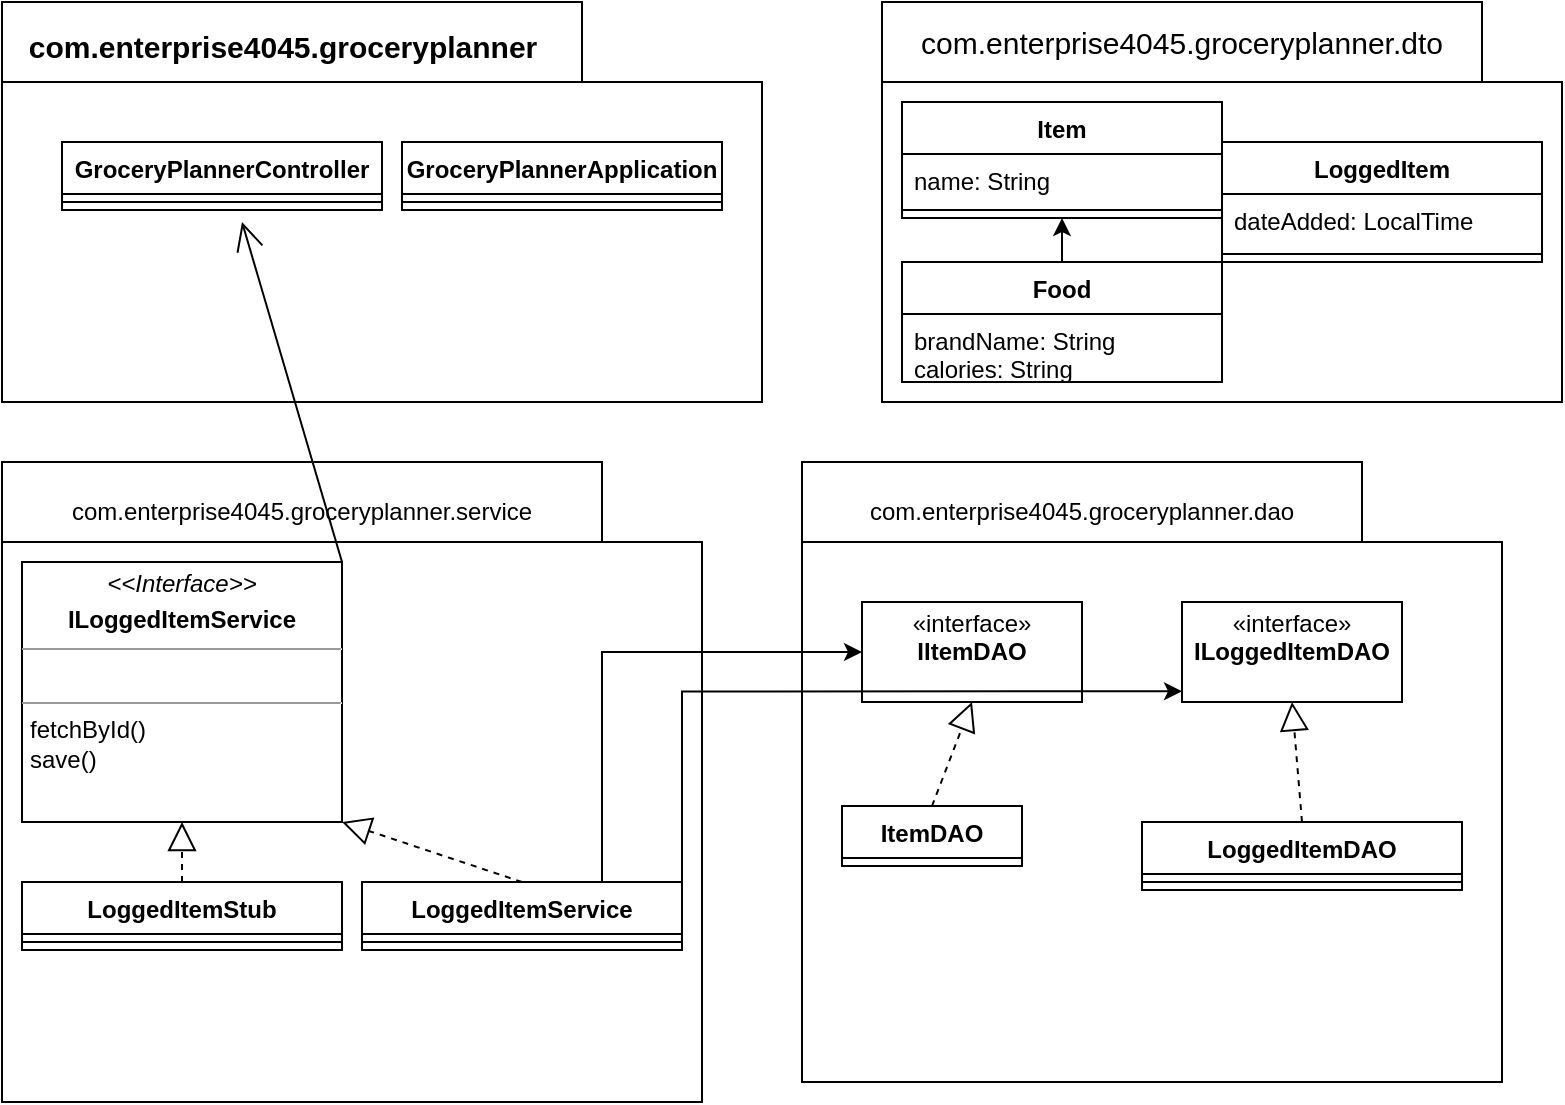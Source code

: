 <mxfile version="21.7.2" type="device">
  <diagram name="Page-1" id="vRsSdw8cD31q3ONn-wTf">
    <mxGraphModel dx="1430" dy="785" grid="1" gridSize="10" guides="1" tooltips="1" connect="1" arrows="1" fold="1" page="1" pageScale="1" pageWidth="850" pageHeight="1100" math="0" shadow="0">
      <root>
        <mxCell id="0" />
        <mxCell id="1" parent="0" />
        <mxCell id="UT8dh_t8u8lZJRGNA_5Q-23" value="" style="group" parent="1" vertex="1" connectable="0">
          <mxGeometry x="480" y="40" width="340" height="200" as="geometry" />
        </mxCell>
        <mxCell id="UT8dh_t8u8lZJRGNA_5Q-11" value="" style="shape=folder;fontStyle=1;spacingTop=10;tabWidth=300;tabHeight=40;tabPosition=left;html=1;whiteSpace=wrap;" parent="UT8dh_t8u8lZJRGNA_5Q-23" vertex="1">
          <mxGeometry width="340" height="200" as="geometry" />
        </mxCell>
        <mxCell id="UT8dh_t8u8lZJRGNA_5Q-12" value="&lt;font style=&quot;font-size: 15px;&quot;&gt;com.enterprise4045.groceryplanner.dto&lt;/font&gt;" style="text;html=1;strokeColor=none;fillColor=none;align=center;verticalAlign=middle;whiteSpace=wrap;rounded=0;" parent="UT8dh_t8u8lZJRGNA_5Q-23" vertex="1">
          <mxGeometry x="120" y="5" width="60" height="30" as="geometry" />
        </mxCell>
        <mxCell id="UT8dh_t8u8lZJRGNA_5Q-15" value="Item" style="swimlane;fontStyle=1;align=center;verticalAlign=top;childLayout=stackLayout;horizontal=1;startSize=26;horizontalStack=0;resizeParent=1;resizeParentMax=0;resizeLast=0;collapsible=1;marginBottom=0;whiteSpace=wrap;html=1;" parent="UT8dh_t8u8lZJRGNA_5Q-23" vertex="1">
          <mxGeometry x="10" y="50" width="160" height="58" as="geometry" />
        </mxCell>
        <mxCell id="UT8dh_t8u8lZJRGNA_5Q-16" value="&lt;div&gt;name: String&lt;/div&gt;&lt;div&gt;&lt;br&gt;&lt;/div&gt;&lt;div&gt;&lt;br&gt;&lt;/div&gt;&lt;div&gt;&lt;br&gt;&lt;/div&gt;" style="text;strokeColor=none;fillColor=none;align=left;verticalAlign=top;spacingLeft=4;spacingRight=4;overflow=hidden;rotatable=0;points=[[0,0.5],[1,0.5]];portConstraint=eastwest;whiteSpace=wrap;html=1;" parent="UT8dh_t8u8lZJRGNA_5Q-15" vertex="1">
          <mxGeometry y="26" width="160" height="24" as="geometry" />
        </mxCell>
        <mxCell id="UT8dh_t8u8lZJRGNA_5Q-17" value="" style="line;strokeWidth=1;fillColor=none;align=left;verticalAlign=middle;spacingTop=-1;spacingLeft=3;spacingRight=3;rotatable=0;labelPosition=right;points=[];portConstraint=eastwest;strokeColor=inherit;" parent="UT8dh_t8u8lZJRGNA_5Q-15" vertex="1">
          <mxGeometry y="50" width="160" height="8" as="geometry" />
        </mxCell>
        <mxCell id="UT8dh_t8u8lZJRGNA_5Q-19" value="LoggedItem" style="swimlane;fontStyle=1;align=center;verticalAlign=top;childLayout=stackLayout;horizontal=1;startSize=26;horizontalStack=0;resizeParent=1;resizeParentMax=0;resizeLast=0;collapsible=1;marginBottom=0;whiteSpace=wrap;html=1;" parent="UT8dh_t8u8lZJRGNA_5Q-23" vertex="1">
          <mxGeometry x="170" y="70" width="160" height="60" as="geometry" />
        </mxCell>
        <mxCell id="UT8dh_t8u8lZJRGNA_5Q-20" value="dateAdded: LocalTime" style="text;strokeColor=none;fillColor=none;align=left;verticalAlign=top;spacingLeft=4;spacingRight=4;overflow=hidden;rotatable=0;points=[[0,0.5],[1,0.5]];portConstraint=eastwest;whiteSpace=wrap;html=1;" parent="UT8dh_t8u8lZJRGNA_5Q-19" vertex="1">
          <mxGeometry y="26" width="160" height="26" as="geometry" />
        </mxCell>
        <mxCell id="UT8dh_t8u8lZJRGNA_5Q-21" value="" style="line;strokeWidth=1;fillColor=none;align=left;verticalAlign=middle;spacingTop=-1;spacingLeft=3;spacingRight=3;rotatable=0;labelPosition=right;points=[];portConstraint=eastwest;strokeColor=inherit;" parent="UT8dh_t8u8lZJRGNA_5Q-19" vertex="1">
          <mxGeometry y="52" width="160" height="8" as="geometry" />
        </mxCell>
        <mxCell id="6LZD3BuMsYt0DArxaeBH-6" style="edgeStyle=orthogonalEdgeStyle;rounded=0;orthogonalLoop=1;jettySize=auto;html=1;entryX=0.5;entryY=1;entryDx=0;entryDy=0;" edge="1" parent="UT8dh_t8u8lZJRGNA_5Q-23" source="6LZD3BuMsYt0DArxaeBH-1" target="UT8dh_t8u8lZJRGNA_5Q-15">
          <mxGeometry relative="1" as="geometry" />
        </mxCell>
        <mxCell id="6LZD3BuMsYt0DArxaeBH-1" value="Food" style="swimlane;fontStyle=1;align=center;verticalAlign=top;childLayout=stackLayout;horizontal=1;startSize=26;horizontalStack=0;resizeParent=1;resizeParentMax=0;resizeLast=0;collapsible=1;marginBottom=0;whiteSpace=wrap;html=1;" vertex="1" parent="UT8dh_t8u8lZJRGNA_5Q-23">
          <mxGeometry x="10" y="130" width="160" height="60" as="geometry" />
        </mxCell>
        <mxCell id="6LZD3BuMsYt0DArxaeBH-2" value="&lt;div&gt;brandName: String&lt;br&gt;&lt;/div&gt;&lt;div&gt;calories: String&lt;/div&gt;" style="text;strokeColor=none;fillColor=none;align=left;verticalAlign=top;spacingLeft=4;spacingRight=4;overflow=hidden;rotatable=0;points=[[0,0.5],[1,0.5]];portConstraint=eastwest;whiteSpace=wrap;html=1;" vertex="1" parent="6LZD3BuMsYt0DArxaeBH-1">
          <mxGeometry y="26" width="160" height="34" as="geometry" />
        </mxCell>
        <mxCell id="6LZD3BuMsYt0DArxaeBH-3" value="" style="line;strokeWidth=1;fillColor=none;align=left;verticalAlign=middle;spacingTop=-1;spacingLeft=3;spacingRight=3;rotatable=0;labelPosition=right;points=[];portConstraint=eastwest;strokeColor=inherit;" vertex="1" parent="UT8dh_t8u8lZJRGNA_5Q-23">
          <mxGeometry x="10" y="170" width="160" height="8" as="geometry" />
        </mxCell>
        <mxCell id="UT8dh_t8u8lZJRGNA_5Q-24" value="" style="group" parent="1" vertex="1" connectable="0">
          <mxGeometry x="40" y="40" width="380" height="200" as="geometry" />
        </mxCell>
        <mxCell id="UT8dh_t8u8lZJRGNA_5Q-1" value="" style="shape=folder;fontStyle=1;spacingTop=10;tabWidth=290;tabHeight=40;tabPosition=left;html=1;whiteSpace=wrap;" parent="UT8dh_t8u8lZJRGNA_5Q-24" vertex="1">
          <mxGeometry width="380" height="200" as="geometry" />
        </mxCell>
        <mxCell id="UT8dh_t8u8lZJRGNA_5Q-2" value="&lt;font style=&quot;font-size: 15px;&quot;&gt;com.enterprise4045.groceryplanner&lt;/font&gt;" style="text;strokeColor=none;fillColor=none;html=1;fontSize=24;fontStyle=1;verticalAlign=middle;align=center;" parent="UT8dh_t8u8lZJRGNA_5Q-24" vertex="1">
          <mxGeometry x="90" width="100" height="40" as="geometry" />
        </mxCell>
        <mxCell id="UT8dh_t8u8lZJRGNA_5Q-3" value="GroceryPlannerApplication" style="swimlane;fontStyle=1;align=center;verticalAlign=top;childLayout=stackLayout;horizontal=1;startSize=26;horizontalStack=0;resizeParent=1;resizeParentMax=0;resizeLast=0;collapsible=1;marginBottom=0;whiteSpace=wrap;html=1;" parent="UT8dh_t8u8lZJRGNA_5Q-24" vertex="1">
          <mxGeometry x="200" y="70" width="160" height="34" as="geometry" />
        </mxCell>
        <mxCell id="UT8dh_t8u8lZJRGNA_5Q-5" value="" style="line;strokeWidth=1;fillColor=none;align=left;verticalAlign=middle;spacingTop=-1;spacingLeft=3;spacingRight=3;rotatable=0;labelPosition=right;points=[];portConstraint=eastwest;strokeColor=inherit;" parent="UT8dh_t8u8lZJRGNA_5Q-3" vertex="1">
          <mxGeometry y="26" width="160" height="8" as="geometry" />
        </mxCell>
        <mxCell id="UT8dh_t8u8lZJRGNA_5Q-7" value="GroceryPlannerController" style="swimlane;fontStyle=1;align=center;verticalAlign=top;childLayout=stackLayout;horizontal=1;startSize=26;horizontalStack=0;resizeParent=1;resizeParentMax=0;resizeLast=0;collapsible=1;marginBottom=0;whiteSpace=wrap;html=1;" parent="UT8dh_t8u8lZJRGNA_5Q-24" vertex="1">
          <mxGeometry x="30" y="70" width="160" height="34" as="geometry" />
        </mxCell>
        <mxCell id="UT8dh_t8u8lZJRGNA_5Q-9" value="" style="line;strokeWidth=1;fillColor=none;align=left;verticalAlign=middle;spacingTop=-1;spacingLeft=3;spacingRight=3;rotatable=0;labelPosition=right;points=[];portConstraint=eastwest;strokeColor=inherit;" parent="UT8dh_t8u8lZJRGNA_5Q-7" vertex="1">
          <mxGeometry y="26" width="160" height="8" as="geometry" />
        </mxCell>
        <mxCell id="UT8dh_t8u8lZJRGNA_5Q-45" value="" style="group" parent="1" vertex="1" connectable="0">
          <mxGeometry x="40" y="270" width="350" height="320" as="geometry" />
        </mxCell>
        <mxCell id="UT8dh_t8u8lZJRGNA_5Q-25" value="" style="shape=folder;fontStyle=1;spacingTop=10;tabWidth=300;tabHeight=40;tabPosition=left;html=1;whiteSpace=wrap;" parent="UT8dh_t8u8lZJRGNA_5Q-45" vertex="1">
          <mxGeometry width="350" height="320" as="geometry" />
        </mxCell>
        <mxCell id="UT8dh_t8u8lZJRGNA_5Q-26" value="com.enterprise4045.groceryplanner.service" style="text;html=1;strokeColor=none;fillColor=none;align=center;verticalAlign=middle;whiteSpace=wrap;rounded=0;" parent="UT8dh_t8u8lZJRGNA_5Q-45" vertex="1">
          <mxGeometry x="120" y="10" width="60" height="30" as="geometry" />
        </mxCell>
        <mxCell id="UT8dh_t8u8lZJRGNA_5Q-28" value="&lt;p style=&quot;margin:0px;margin-top:4px;text-align:center;&quot;&gt;&lt;i&gt;&amp;lt;&amp;lt;Interface&amp;gt;&amp;gt;&lt;/i&gt;&lt;/p&gt;&lt;p style=&quot;margin:0px;margin-top:4px;text-align:center;&quot;&gt;&lt;b&gt;ILoggedItemService&lt;/b&gt;&lt;br&gt;&lt;/p&gt;&lt;hr size=&quot;1&quot;&gt;&lt;p style=&quot;margin:0px;margin-left:4px;&quot;&gt;&lt;br&gt;&lt;/p&gt;&lt;hr size=&quot;1&quot;&gt;&lt;p style=&quot;margin:0px;margin-left:4px;&quot;&gt;fetchById()&lt;/p&gt;&lt;p style=&quot;margin:0px;margin-left:4px;&quot;&gt;save()&lt;br&gt;&lt;/p&gt;" style="verticalAlign=top;align=left;overflow=fill;fontSize=12;fontFamily=Helvetica;html=1;whiteSpace=wrap;" parent="UT8dh_t8u8lZJRGNA_5Q-45" vertex="1">
          <mxGeometry x="10" y="50" width="160" height="130" as="geometry" />
        </mxCell>
        <mxCell id="UT8dh_t8u8lZJRGNA_5Q-30" value="LoggedItemStub" style="swimlane;fontStyle=1;align=center;verticalAlign=top;childLayout=stackLayout;horizontal=1;startSize=26;horizontalStack=0;resizeParent=1;resizeParentMax=0;resizeLast=0;collapsible=1;marginBottom=0;whiteSpace=wrap;html=1;" parent="UT8dh_t8u8lZJRGNA_5Q-45" vertex="1">
          <mxGeometry x="10" y="210" width="160" height="34" as="geometry" />
        </mxCell>
        <mxCell id="UT8dh_t8u8lZJRGNA_5Q-32" value="" style="line;strokeWidth=1;fillColor=none;align=left;verticalAlign=middle;spacingTop=-1;spacingLeft=3;spacingRight=3;rotatable=0;labelPosition=right;points=[];portConstraint=eastwest;strokeColor=inherit;" parent="UT8dh_t8u8lZJRGNA_5Q-30" vertex="1">
          <mxGeometry y="26" width="160" height="8" as="geometry" />
        </mxCell>
        <mxCell id="UT8dh_t8u8lZJRGNA_5Q-35" value="" style="endArrow=block;dashed=1;endFill=0;endSize=12;html=1;rounded=0;exitX=0.5;exitY=0;exitDx=0;exitDy=0;entryX=0.5;entryY=1;entryDx=0;entryDy=0;" parent="UT8dh_t8u8lZJRGNA_5Q-45" source="UT8dh_t8u8lZJRGNA_5Q-30" target="UT8dh_t8u8lZJRGNA_5Q-28" edge="1">
          <mxGeometry width="160" relative="1" as="geometry">
            <mxPoint x="-170" y="190" as="sourcePoint" />
            <mxPoint x="-10" y="190" as="targetPoint" />
          </mxGeometry>
        </mxCell>
        <mxCell id="UT8dh_t8u8lZJRGNA_5Q-36" value="LoggedItemService" style="swimlane;fontStyle=1;align=center;verticalAlign=top;childLayout=stackLayout;horizontal=1;startSize=26;horizontalStack=0;resizeParent=1;resizeParentMax=0;resizeLast=0;collapsible=1;marginBottom=0;whiteSpace=wrap;html=1;" parent="UT8dh_t8u8lZJRGNA_5Q-45" vertex="1">
          <mxGeometry x="180" y="210" width="160" height="34" as="geometry" />
        </mxCell>
        <mxCell id="UT8dh_t8u8lZJRGNA_5Q-38" value="" style="line;strokeWidth=1;fillColor=none;align=left;verticalAlign=middle;spacingTop=-1;spacingLeft=3;spacingRight=3;rotatable=0;labelPosition=right;points=[];portConstraint=eastwest;strokeColor=inherit;" parent="UT8dh_t8u8lZJRGNA_5Q-36" vertex="1">
          <mxGeometry y="26" width="160" height="8" as="geometry" />
        </mxCell>
        <mxCell id="UT8dh_t8u8lZJRGNA_5Q-40" value="" style="endArrow=block;dashed=1;endFill=0;endSize=12;html=1;rounded=0;exitX=0.5;exitY=0;exitDx=0;exitDy=0;entryX=1;entryY=1;entryDx=0;entryDy=0;" parent="UT8dh_t8u8lZJRGNA_5Q-45" source="UT8dh_t8u8lZJRGNA_5Q-36" target="UT8dh_t8u8lZJRGNA_5Q-28" edge="1">
          <mxGeometry width="160" relative="1" as="geometry">
            <mxPoint x="200" y="140" as="sourcePoint" />
            <mxPoint x="360" y="140" as="targetPoint" />
          </mxGeometry>
        </mxCell>
        <mxCell id="UT8dh_t8u8lZJRGNA_5Q-50" value="" style="endArrow=open;endFill=1;endSize=12;html=1;rounded=0;" parent="UT8dh_t8u8lZJRGNA_5Q-45" edge="1">
          <mxGeometry width="160" relative="1" as="geometry">
            <mxPoint x="170" y="50" as="sourcePoint" />
            <mxPoint x="120" y="-120" as="targetPoint" />
          </mxGeometry>
        </mxCell>
        <mxCell id="UT8dh_t8u8lZJRGNA_5Q-46" value="" style="group" parent="1" vertex="1" connectable="0">
          <mxGeometry x="440" y="270" width="380" height="310" as="geometry" />
        </mxCell>
        <mxCell id="UT8dh_t8u8lZJRGNA_5Q-41" value="" style="shape=folder;fontStyle=1;spacingTop=10;tabWidth=280;tabHeight=40;tabPosition=left;html=1;whiteSpace=wrap;" parent="UT8dh_t8u8lZJRGNA_5Q-46" vertex="1">
          <mxGeometry width="350" height="310" as="geometry" />
        </mxCell>
        <mxCell id="UT8dh_t8u8lZJRGNA_5Q-44" value="&lt;div&gt;com.enterprise4045.groceryplanner.dao&lt;/div&gt;" style="text;html=1;strokeColor=none;fillColor=none;align=center;verticalAlign=middle;whiteSpace=wrap;rounded=0;" parent="UT8dh_t8u8lZJRGNA_5Q-46" vertex="1">
          <mxGeometry x="110" y="10" width="60" height="30" as="geometry" />
        </mxCell>
        <mxCell id="6LZD3BuMsYt0DArxaeBH-7" value="&lt;div&gt;«interface»&lt;b&gt;&lt;br&gt;&lt;/b&gt;&lt;/div&gt;&lt;div&gt;&lt;b&gt;IItemDAO&lt;/b&gt;&lt;/div&gt;&lt;div&gt;&lt;b&gt;&lt;br&gt;&lt;/b&gt;&lt;/div&gt;" style="html=1;whiteSpace=wrap;" vertex="1" parent="UT8dh_t8u8lZJRGNA_5Q-46">
          <mxGeometry x="30" y="70" width="110" height="50" as="geometry" />
        </mxCell>
        <mxCell id="6LZD3BuMsYt0DArxaeBH-8" value="&lt;div&gt;«interface»&lt;b&gt;&lt;br&gt;&lt;/b&gt;&lt;/div&gt;&lt;div&gt;&lt;b&gt;ILoggedItemDAO&lt;/b&gt;&lt;/div&gt;&lt;div&gt;&lt;b&gt;&lt;br&gt;&lt;/b&gt;&lt;/div&gt;" style="html=1;whiteSpace=wrap;" vertex="1" parent="UT8dh_t8u8lZJRGNA_5Q-46">
          <mxGeometry x="190" y="70" width="110" height="50" as="geometry" />
        </mxCell>
        <mxCell id="6LZD3BuMsYt0DArxaeBH-9" value="ItemDAO" style="swimlane;fontStyle=1;align=center;verticalAlign=top;childLayout=stackLayout;horizontal=1;startSize=26;horizontalStack=0;resizeParent=1;resizeParentMax=0;resizeLast=0;collapsible=1;marginBottom=0;whiteSpace=wrap;html=1;" vertex="1" collapsed="1" parent="UT8dh_t8u8lZJRGNA_5Q-46">
          <mxGeometry x="20" y="172" width="90" height="30" as="geometry">
            <mxRectangle x="20" y="172" width="160" height="34" as="alternateBounds" />
          </mxGeometry>
        </mxCell>
        <mxCell id="6LZD3BuMsYt0DArxaeBH-11" value="" style="line;strokeWidth=1;fillColor=none;align=left;verticalAlign=middle;spacingTop=-1;spacingLeft=3;spacingRight=3;rotatable=0;labelPosition=right;points=[];portConstraint=eastwest;strokeColor=inherit;" vertex="1" parent="6LZD3BuMsYt0DArxaeBH-9">
          <mxGeometry y="26" width="160" height="8" as="geometry" />
        </mxCell>
        <mxCell id="6LZD3BuMsYt0DArxaeBH-26" value="" style="endArrow=block;dashed=1;endFill=0;endSize=12;html=1;rounded=0;" edge="1" parent="6LZD3BuMsYt0DArxaeBH-9">
          <mxGeometry width="160" relative="1" as="geometry">
            <mxPoint x="40" y="-2" as="sourcePoint" />
            <mxPoint x="200" y="-2" as="targetPoint" />
          </mxGeometry>
        </mxCell>
        <mxCell id="6LZD3BuMsYt0DArxaeBH-24" value="LoggedItemDAO" style="swimlane;fontStyle=1;align=center;verticalAlign=top;childLayout=stackLayout;horizontal=1;startSize=26;horizontalStack=0;resizeParent=1;resizeParentMax=0;resizeLast=0;collapsible=1;marginBottom=0;whiteSpace=wrap;html=1;" vertex="1" parent="UT8dh_t8u8lZJRGNA_5Q-46">
          <mxGeometry x="170" y="180" width="160" height="34" as="geometry">
            <mxRectangle x="200" y="180" width="90" height="30" as="alternateBounds" />
          </mxGeometry>
        </mxCell>
        <mxCell id="6LZD3BuMsYt0DArxaeBH-25" value="" style="line;strokeWidth=1;fillColor=none;align=left;verticalAlign=middle;spacingTop=-1;spacingLeft=3;spacingRight=3;rotatable=0;labelPosition=right;points=[];portConstraint=eastwest;strokeColor=inherit;" vertex="1" parent="6LZD3BuMsYt0DArxaeBH-24">
          <mxGeometry y="26" width="160" height="8" as="geometry" />
        </mxCell>
        <mxCell id="6LZD3BuMsYt0DArxaeBH-27" value="" style="endArrow=block;dashed=1;endFill=0;endSize=12;html=1;rounded=0;exitX=0.5;exitY=0;exitDx=0;exitDy=0;entryX=0.5;entryY=1;entryDx=0;entryDy=0;" edge="1" parent="UT8dh_t8u8lZJRGNA_5Q-46" source="6LZD3BuMsYt0DArxaeBH-9" target="6LZD3BuMsYt0DArxaeBH-7">
          <mxGeometry width="160" relative="1" as="geometry">
            <mxPoint x="20" y="330" as="sourcePoint" />
            <mxPoint x="180" y="330" as="targetPoint" />
          </mxGeometry>
        </mxCell>
        <mxCell id="6LZD3BuMsYt0DArxaeBH-28" value="" style="endArrow=block;dashed=1;endFill=0;endSize=12;html=1;rounded=0;exitX=0.5;exitY=0;exitDx=0;exitDy=0;entryX=0.5;entryY=1;entryDx=0;entryDy=0;" edge="1" parent="UT8dh_t8u8lZJRGNA_5Q-46" target="6LZD3BuMsYt0DArxaeBH-8">
          <mxGeometry width="160" relative="1" as="geometry">
            <mxPoint x="250" y="180" as="sourcePoint" />
            <mxPoint x="270" y="128" as="targetPoint" />
          </mxGeometry>
        </mxCell>
        <mxCell id="6LZD3BuMsYt0DArxaeBH-29" style="edgeStyle=orthogonalEdgeStyle;rounded=0;orthogonalLoop=1;jettySize=auto;html=1;exitX=0.75;exitY=0;exitDx=0;exitDy=0;entryX=0;entryY=0.5;entryDx=0;entryDy=0;" edge="1" parent="1" source="UT8dh_t8u8lZJRGNA_5Q-36" target="6LZD3BuMsYt0DArxaeBH-7">
          <mxGeometry relative="1" as="geometry" />
        </mxCell>
        <mxCell id="6LZD3BuMsYt0DArxaeBH-30" style="edgeStyle=orthogonalEdgeStyle;rounded=0;orthogonalLoop=1;jettySize=auto;html=1;exitX=1;exitY=0;exitDx=0;exitDy=0;entryX=0;entryY=0.893;entryDx=0;entryDy=0;entryPerimeter=0;" edge="1" parent="1" source="UT8dh_t8u8lZJRGNA_5Q-36" target="6LZD3BuMsYt0DArxaeBH-8">
          <mxGeometry relative="1" as="geometry" />
        </mxCell>
      </root>
    </mxGraphModel>
  </diagram>
</mxfile>
